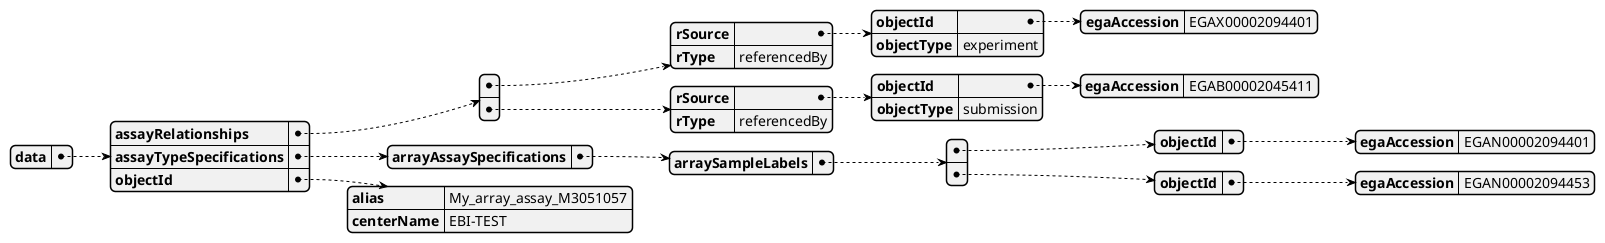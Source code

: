 @startjson

{
    "data": {
        "assayRelationships": [
            {
                "rSource": {
                    "objectId": {
                        "egaAccession": "EGAX00002094401"
                    },
                    "objectType": "experiment"
                },
                "rType": "referencedBy"
            },
            {
                "rSource": {
                    "objectId": {
                        "egaAccession": "EGAB00002045411"
                    },
                    "objectType": "submission"
                },
                "rType": "referencedBy"
            }
        ],
        "assayTypeSpecifications": {
            "arrayAssaySpecifications": {
                "arraySampleLabels": [
                    {
                        "objectId": {
                            "egaAccession": "EGAN00002094401"
                        }
                    },
                    {
                        "objectId": {
                            "egaAccession": "EGAN00002094453"
                        }
                    }
                ]
            }
        },
        "objectId": {
            "alias": "My_array_assay_M3051057",
            "centerName": "EBI-TEST"
        }
    }
}
@endjson